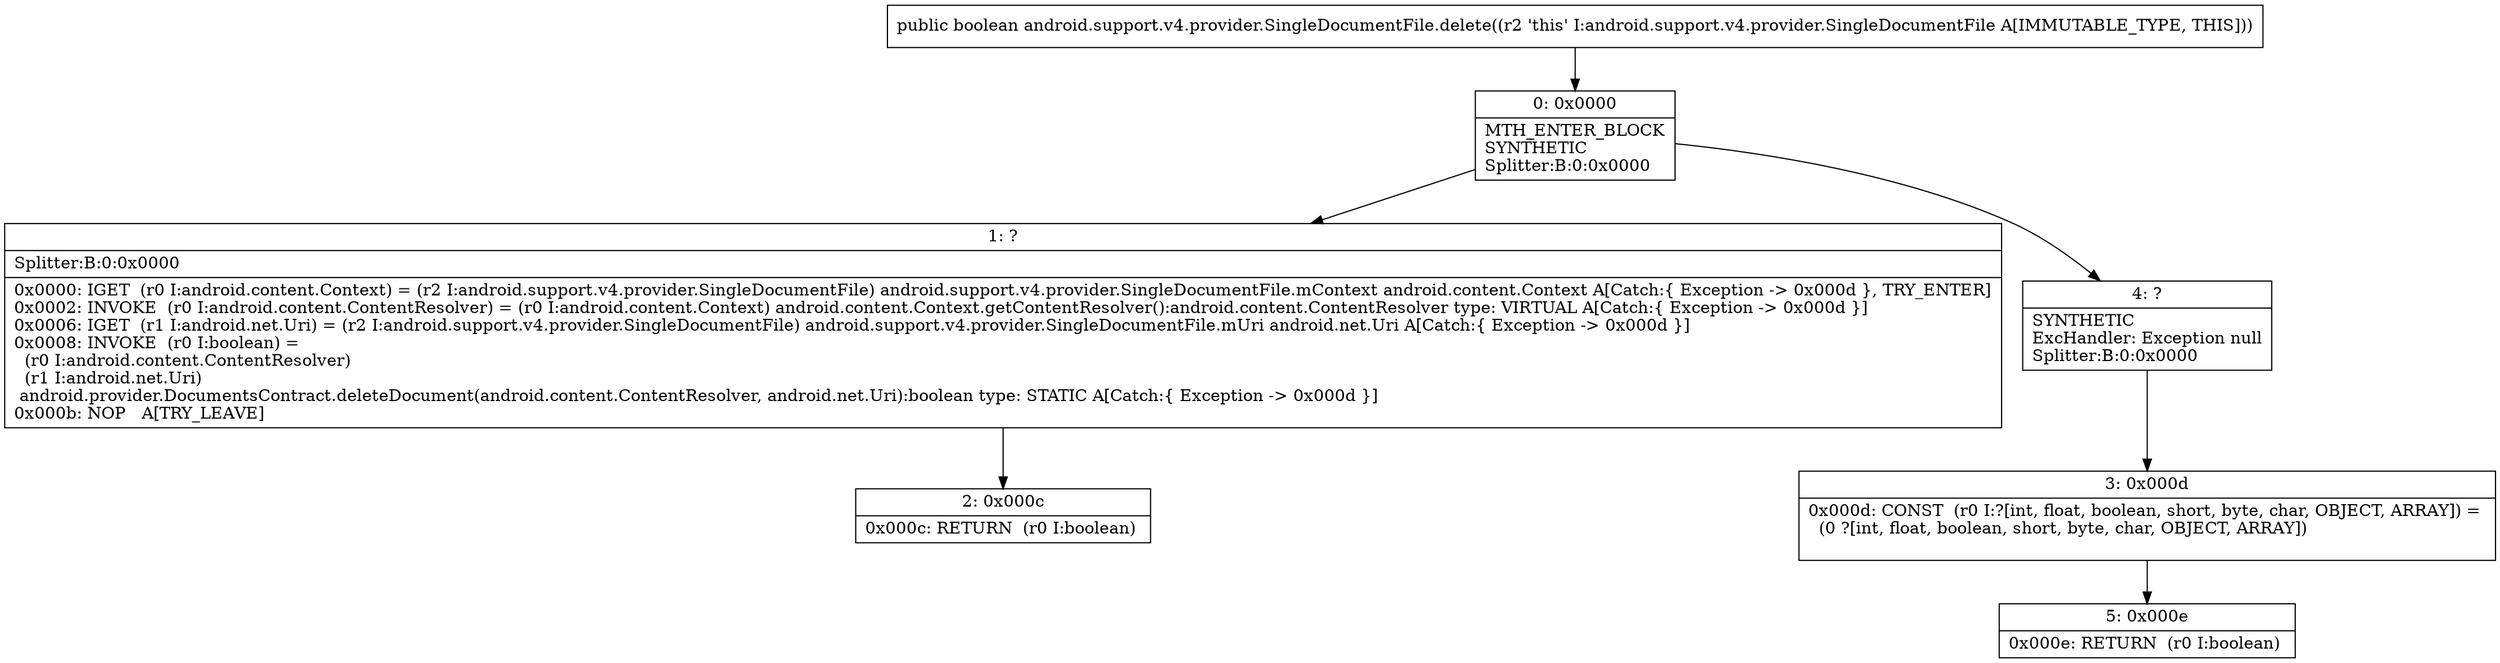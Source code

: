digraph "CFG forandroid.support.v4.provider.SingleDocumentFile.delete()Z" {
Node_0 [shape=record,label="{0\:\ 0x0000|MTH_ENTER_BLOCK\lSYNTHETIC\lSplitter:B:0:0x0000\l}"];
Node_1 [shape=record,label="{1\:\ ?|Splitter:B:0:0x0000\l|0x0000: IGET  (r0 I:android.content.Context) = (r2 I:android.support.v4.provider.SingleDocumentFile) android.support.v4.provider.SingleDocumentFile.mContext android.content.Context A[Catch:\{ Exception \-\> 0x000d \}, TRY_ENTER]\l0x0002: INVOKE  (r0 I:android.content.ContentResolver) = (r0 I:android.content.Context) android.content.Context.getContentResolver():android.content.ContentResolver type: VIRTUAL A[Catch:\{ Exception \-\> 0x000d \}]\l0x0006: IGET  (r1 I:android.net.Uri) = (r2 I:android.support.v4.provider.SingleDocumentFile) android.support.v4.provider.SingleDocumentFile.mUri android.net.Uri A[Catch:\{ Exception \-\> 0x000d \}]\l0x0008: INVOKE  (r0 I:boolean) = \l  (r0 I:android.content.ContentResolver)\l  (r1 I:android.net.Uri)\l android.provider.DocumentsContract.deleteDocument(android.content.ContentResolver, android.net.Uri):boolean type: STATIC A[Catch:\{ Exception \-\> 0x000d \}]\l0x000b: NOP   A[TRY_LEAVE]\l}"];
Node_2 [shape=record,label="{2\:\ 0x000c|0x000c: RETURN  (r0 I:boolean) \l}"];
Node_3 [shape=record,label="{3\:\ 0x000d|0x000d: CONST  (r0 I:?[int, float, boolean, short, byte, char, OBJECT, ARRAY]) = \l  (0 ?[int, float, boolean, short, byte, char, OBJECT, ARRAY])\l \l}"];
Node_4 [shape=record,label="{4\:\ ?|SYNTHETIC\lExcHandler: Exception null\lSplitter:B:0:0x0000\l}"];
Node_5 [shape=record,label="{5\:\ 0x000e|0x000e: RETURN  (r0 I:boolean) \l}"];
MethodNode[shape=record,label="{public boolean android.support.v4.provider.SingleDocumentFile.delete((r2 'this' I:android.support.v4.provider.SingleDocumentFile A[IMMUTABLE_TYPE, THIS])) }"];
MethodNode -> Node_0;
Node_0 -> Node_1;
Node_0 -> Node_4;
Node_1 -> Node_2;
Node_3 -> Node_5;
Node_4 -> Node_3;
}

